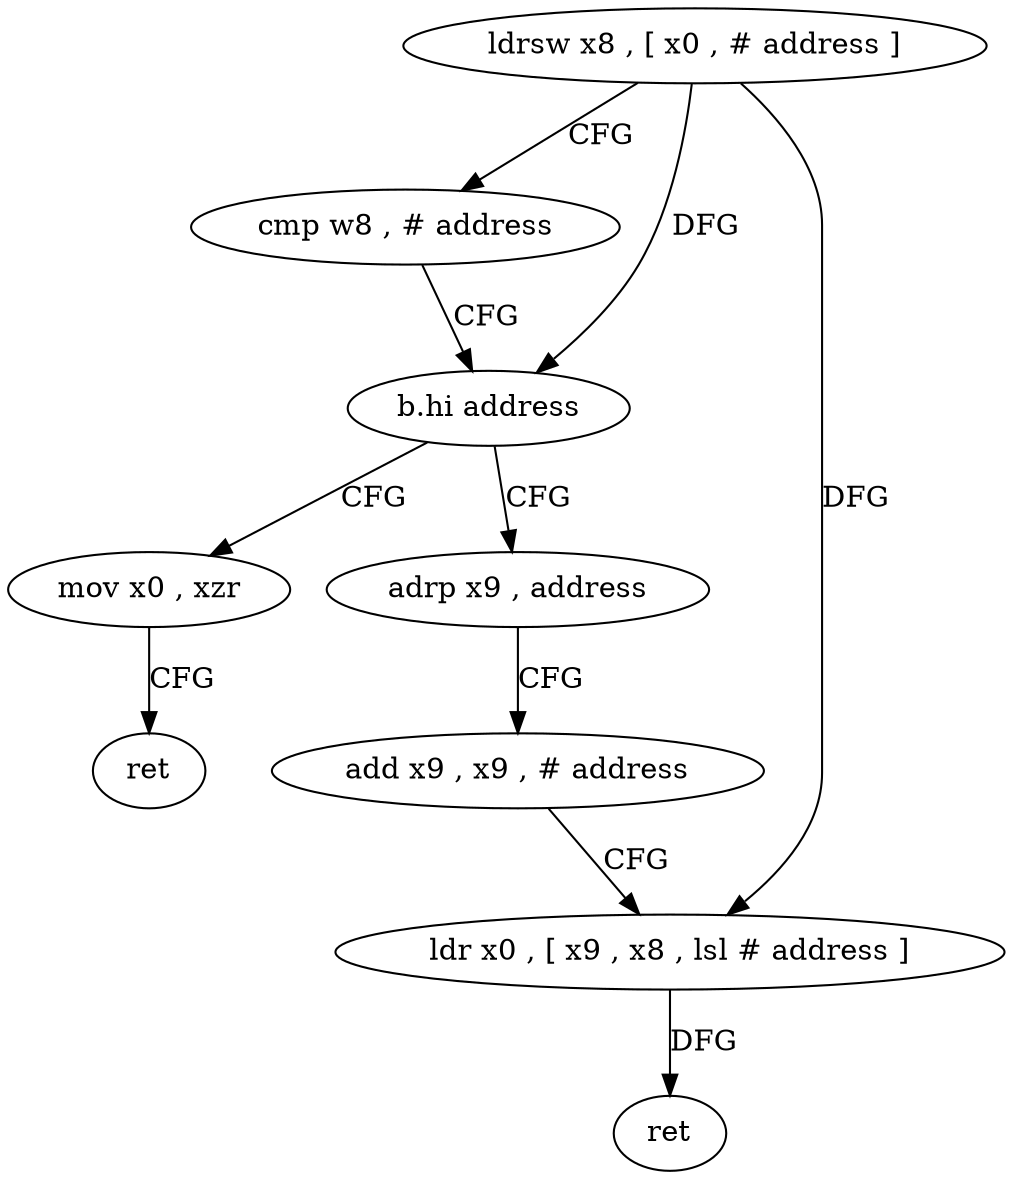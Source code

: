 digraph "func" {
"131584" [label = "ldrsw x8 , [ x0 , # address ]" ]
"131588" [label = "cmp w8 , # address" ]
"131592" [label = "b.hi address" ]
"131612" [label = "mov x0 , xzr" ]
"131596" [label = "adrp x9 , address" ]
"131616" [label = "ret" ]
"131600" [label = "add x9 , x9 , # address" ]
"131604" [label = "ldr x0 , [ x9 , x8 , lsl # address ]" ]
"131608" [label = "ret" ]
"131584" -> "131588" [ label = "CFG" ]
"131584" -> "131592" [ label = "DFG" ]
"131584" -> "131604" [ label = "DFG" ]
"131588" -> "131592" [ label = "CFG" ]
"131592" -> "131612" [ label = "CFG" ]
"131592" -> "131596" [ label = "CFG" ]
"131612" -> "131616" [ label = "CFG" ]
"131596" -> "131600" [ label = "CFG" ]
"131600" -> "131604" [ label = "CFG" ]
"131604" -> "131608" [ label = "DFG" ]
}
